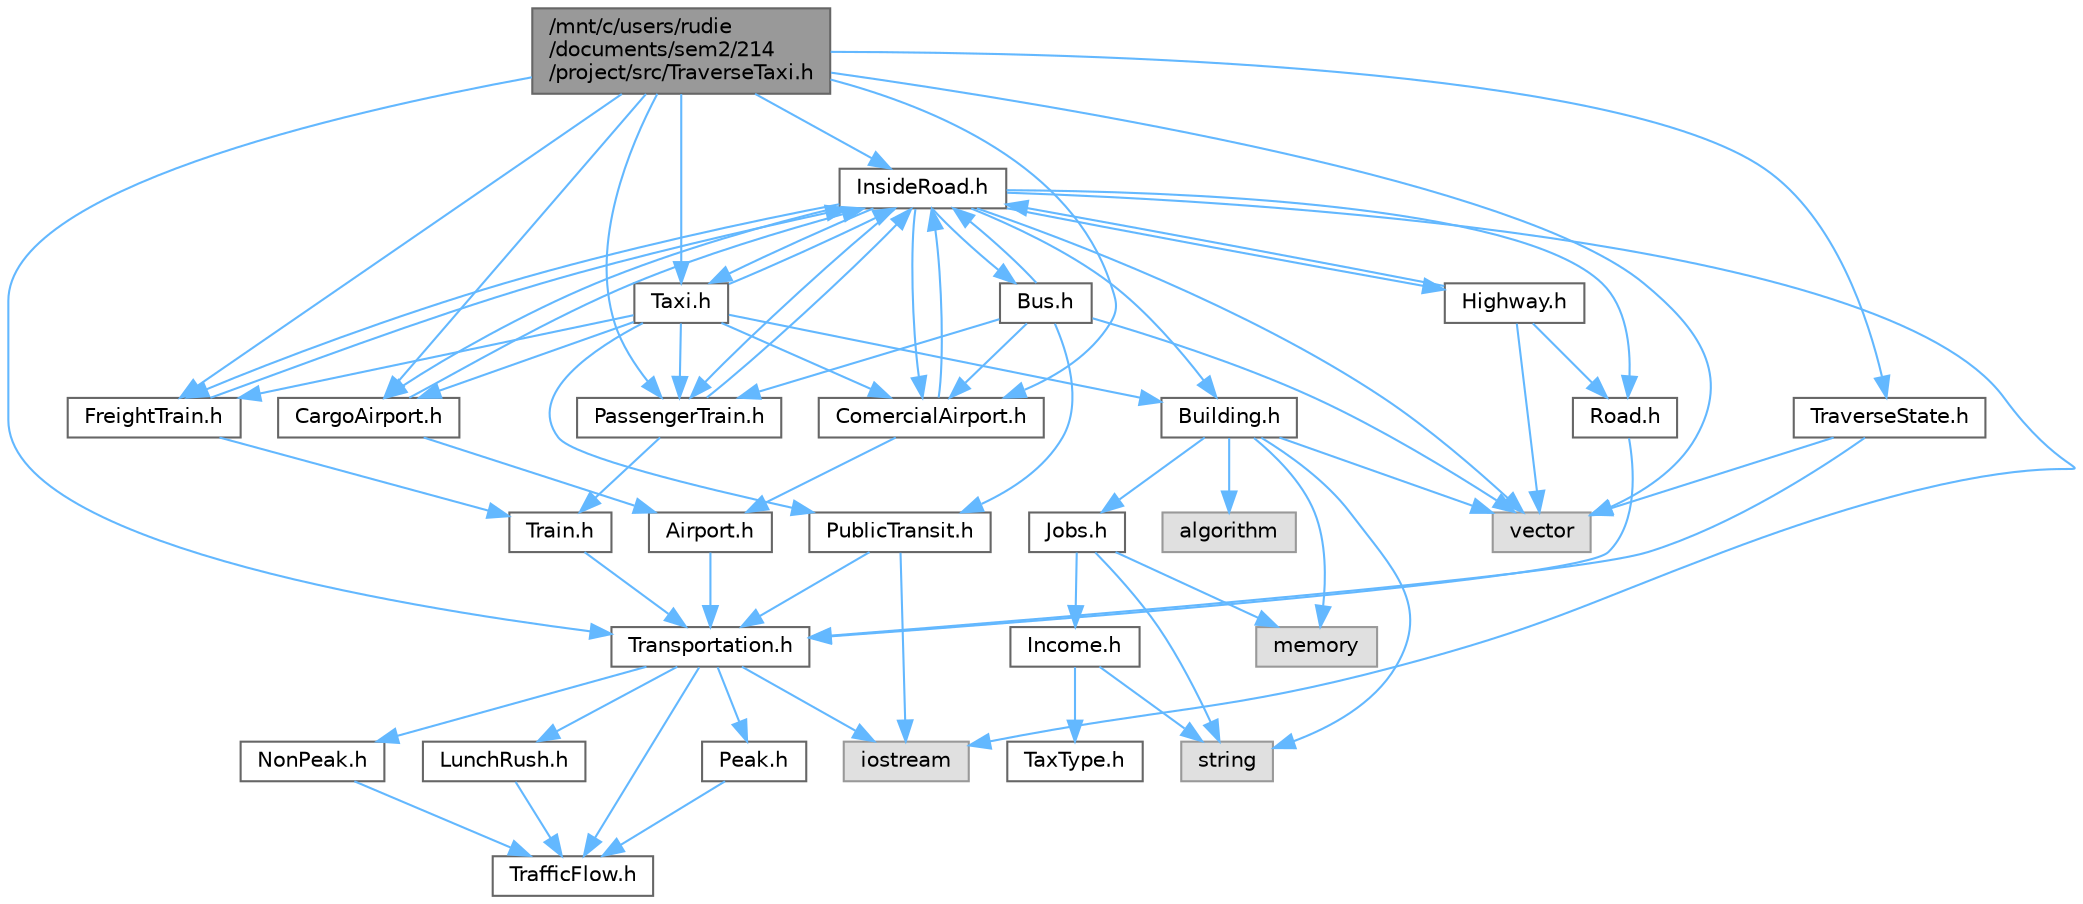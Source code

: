 digraph "/mnt/c/users/rudie/documents/sem2/214/project/src/TraverseTaxi.h"
{
 // LATEX_PDF_SIZE
  bgcolor="transparent";
  edge [fontname=Helvetica,fontsize=10,labelfontname=Helvetica,labelfontsize=10];
  node [fontname=Helvetica,fontsize=10,shape=box,height=0.2,width=0.4];
  Node1 [id="Node000001",label="/mnt/c/users/rudie\l/documents/sem2/214\l/project/src/TraverseTaxi.h",height=0.2,width=0.4,color="gray40", fillcolor="grey60", style="filled", fontcolor="black",tooltip="Header file for the TraverseTaxi class."];
  Node1 -> Node2 [id="edge69_Node000001_Node000002",color="steelblue1",style="solid",tooltip=" "];
  Node2 [id="Node000002",label="vector",height=0.2,width=0.4,color="grey60", fillcolor="#E0E0E0", style="filled",tooltip=" "];
  Node1 -> Node3 [id="edge70_Node000001_Node000003",color="steelblue1",style="solid",tooltip=" "];
  Node3 [id="Node000003",label="TraverseState.h",height=0.2,width=0.4,color="grey40", fillcolor="white", style="filled",URL="$TraverseState_8h.html",tooltip="Defines the TraverseState class and its interface for traversing through Transportation elements."];
  Node3 -> Node2 [id="edge71_Node000003_Node000002",color="steelblue1",style="solid",tooltip=" "];
  Node3 -> Node4 [id="edge72_Node000003_Node000004",color="steelblue1",style="solid",tooltip=" "];
  Node4 [id="Node000004",label="Transportation.h",height=0.2,width=0.4,color="grey40", fillcolor="white", style="filled",URL="$Transportation_8h.html",tooltip="Header file for the Transportation class."];
  Node4 -> Node5 [id="edge73_Node000004_Node000005",color="steelblue1",style="solid",tooltip=" "];
  Node5 [id="Node000005",label="iostream",height=0.2,width=0.4,color="grey60", fillcolor="#E0E0E0", style="filled",tooltip=" "];
  Node4 -> Node6 [id="edge74_Node000004_Node000006",color="steelblue1",style="solid",tooltip=" "];
  Node6 [id="Node000006",label="TrafficFlow.h",height=0.2,width=0.4,color="grey40", fillcolor="white", style="filled",URL="$TrafficFlow_8h.html",tooltip="Defines the TrafficFlow interface for traffic flow measurement."];
  Node4 -> Node7 [id="edge75_Node000004_Node000007",color="steelblue1",style="solid",tooltip=" "];
  Node7 [id="Node000007",label="Peak.h",height=0.2,width=0.4,color="grey40", fillcolor="white", style="filled",URL="$Peak_8h.html",tooltip="Header file for the Peak class, which inherits from TrafficFlow."];
  Node7 -> Node6 [id="edge76_Node000007_Node000006",color="steelblue1",style="solid",tooltip=" "];
  Node4 -> Node8 [id="edge77_Node000004_Node000008",color="steelblue1",style="solid",tooltip=" "];
  Node8 [id="Node000008",label="NonPeak.h",height=0.2,width=0.4,color="grey40", fillcolor="white", style="filled",URL="$NonPeak_8h.html",tooltip="Header file for the NonPeak class."];
  Node8 -> Node6 [id="edge78_Node000008_Node000006",color="steelblue1",style="solid",tooltip=" "];
  Node4 -> Node9 [id="edge79_Node000004_Node000009",color="steelblue1",style="solid",tooltip=" "];
  Node9 [id="Node000009",label="LunchRush.h",height=0.2,width=0.4,color="grey40", fillcolor="white", style="filled",URL="$LunchRush_8h.html",tooltip="Header file for the LunchRush class."];
  Node9 -> Node6 [id="edge80_Node000009_Node000006",color="steelblue1",style="solid",tooltip=" "];
  Node1 -> Node4 [id="edge81_Node000001_Node000004",color="steelblue1",style="solid",tooltip=" "];
  Node1 -> Node10 [id="edge82_Node000001_Node000010",color="steelblue1",style="solid",tooltip=" "];
  Node10 [id="Node000010",label="InsideRoad.h",height=0.2,width=0.4,color="grey40", fillcolor="white", style="filled",URL="$InsideRoad_8h.html",tooltip="Header file for the InsideRoad class."];
  Node10 -> Node2 [id="edge83_Node000010_Node000002",color="steelblue1",style="solid",tooltip=" "];
  Node10 -> Node5 [id="edge84_Node000010_Node000005",color="steelblue1",style="solid",tooltip=" "];
  Node10 -> Node11 [id="edge85_Node000010_Node000011",color="steelblue1",style="solid",tooltip=" "];
  Node11 [id="Node000011",label="Road.h",height=0.2,width=0.4,color="grey40", fillcolor="white", style="filled",URL="$Road_8h.html",tooltip="Defines the Road class which inherits from the Transportation class."];
  Node11 -> Node4 [id="edge86_Node000011_Node000004",color="steelblue1",style="solid",tooltip=" "];
  Node10 -> Node12 [id="edge87_Node000010_Node000012",color="steelblue1",style="solid",tooltip=" "];
  Node12 [id="Node000012",label="Highway.h",height=0.2,width=0.4,color="grey40", fillcolor="white", style="filled",URL="$Highway_8h.html",tooltip="Header file for the Highway class."];
  Node12 -> Node2 [id="edge88_Node000012_Node000002",color="steelblue1",style="solid",tooltip=" "];
  Node12 -> Node11 [id="edge89_Node000012_Node000011",color="steelblue1",style="solid",tooltip=" "];
  Node12 -> Node10 [id="edge90_Node000012_Node000010",color="steelblue1",style="solid",tooltip=" "];
  Node10 -> Node13 [id="edge91_Node000010_Node000013",color="steelblue1",style="solid",tooltip=" "];
  Node13 [id="Node000013",label="Bus.h",height=0.2,width=0.4,color="grey40", fillcolor="white", style="filled",URL="$Bus_8h.html",tooltip="Header file for the Bus class."];
  Node13 -> Node2 [id="edge92_Node000013_Node000002",color="steelblue1",style="solid",tooltip=" "];
  Node13 -> Node14 [id="edge93_Node000013_Node000014",color="steelblue1",style="solid",tooltip=" "];
  Node14 [id="Node000014",label="PublicTransit.h",height=0.2,width=0.4,color="grey40", fillcolor="white", style="filled",URL="$PublicTransit_8h.html",tooltip="Header file for the PublicTransit class."];
  Node14 -> Node5 [id="edge94_Node000014_Node000005",color="steelblue1",style="solid",tooltip=" "];
  Node14 -> Node4 [id="edge95_Node000014_Node000004",color="steelblue1",style="solid",tooltip=" "];
  Node13 -> Node10 [id="edge96_Node000013_Node000010",color="steelblue1",style="solid",tooltip=" "];
  Node13 -> Node15 [id="edge97_Node000013_Node000015",color="steelblue1",style="solid",tooltip=" "];
  Node15 [id="Node000015",label="ComercialAirport.h",height=0.2,width=0.4,color="grey40", fillcolor="white", style="filled",URL="$ComercialAirport_8h.html",tooltip="Defines the ComercialAirport class which inherits from the Airport class."];
  Node15 -> Node16 [id="edge98_Node000015_Node000016",color="steelblue1",style="solid",tooltip=" "];
  Node16 [id="Node000016",label="Airport.h",height=0.2,width=0.4,color="grey40", fillcolor="white", style="filled",URL="$Airport_8h.html",tooltip="Defines the Airport class which inherits from the Transportation class."];
  Node16 -> Node4 [id="edge99_Node000016_Node000004",color="steelblue1",style="solid",tooltip=" "];
  Node15 -> Node10 [id="edge100_Node000015_Node000010",color="steelblue1",style="solid",tooltip=" "];
  Node13 -> Node17 [id="edge101_Node000013_Node000017",color="steelblue1",style="solid",tooltip=" "];
  Node17 [id="Node000017",label="PassengerTrain.h",height=0.2,width=0.4,color="grey40", fillcolor="white", style="filled",URL="$PassengerTrain_8h.html",tooltip="Header file for the PassengerTrain class."];
  Node17 -> Node18 [id="edge102_Node000017_Node000018",color="steelblue1",style="solid",tooltip=" "];
  Node18 [id="Node000018",label="Train.h",height=0.2,width=0.4,color="grey40", fillcolor="white", style="filled",URL="$Train_8h.html",tooltip="Header file for the Train class."];
  Node18 -> Node4 [id="edge103_Node000018_Node000004",color="steelblue1",style="solid",tooltip=" "];
  Node17 -> Node10 [id="edge104_Node000017_Node000010",color="steelblue1",style="solid",tooltip=" "];
  Node10 -> Node19 [id="edge105_Node000010_Node000019",color="steelblue1",style="solid",tooltip=" "];
  Node19 [id="Node000019",label="Taxi.h",height=0.2,width=0.4,color="grey40", fillcolor="white", style="filled",URL="$Taxi_8h.html",tooltip="Header file for the Taxi class, which represents a taxi in a public transit system."];
  Node19 -> Node14 [id="edge106_Node000019_Node000014",color="steelblue1",style="solid",tooltip=" "];
  Node19 -> Node10 [id="edge107_Node000019_Node000010",color="steelblue1",style="solid",tooltip=" "];
  Node19 -> Node15 [id="edge108_Node000019_Node000015",color="steelblue1",style="solid",tooltip=" "];
  Node19 -> Node20 [id="edge109_Node000019_Node000020",color="steelblue1",style="solid",tooltip=" "];
  Node20 [id="Node000020",label="CargoAirport.h",height=0.2,width=0.4,color="grey40", fillcolor="white", style="filled",URL="$CargoAirport_8h.html",tooltip="Header file for the CargoAirport class."];
  Node20 -> Node16 [id="edge110_Node000020_Node000016",color="steelblue1",style="solid",tooltip=" "];
  Node20 -> Node10 [id="edge111_Node000020_Node000010",color="steelblue1",style="solid",tooltip=" "];
  Node19 -> Node21 [id="edge112_Node000019_Node000021",color="steelblue1",style="solid",tooltip=" "];
  Node21 [id="Node000021",label="FreightTrain.h",height=0.2,width=0.4,color="grey40", fillcolor="white", style="filled",URL="$FreightTrain_8h.html",tooltip="Header file for the FreightTrain class."];
  Node21 -> Node18 [id="edge113_Node000021_Node000018",color="steelblue1",style="solid",tooltip=" "];
  Node21 -> Node10 [id="edge114_Node000021_Node000010",color="steelblue1",style="solid",tooltip=" "];
  Node19 -> Node17 [id="edge115_Node000019_Node000017",color="steelblue1",style="solid",tooltip=" "];
  Node19 -> Node22 [id="edge116_Node000019_Node000022",color="steelblue1",style="solid",tooltip=" "];
  Node22 [id="Node000022",label="Building.h",height=0.2,width=0.4,color="grey40", fillcolor="white", style="filled",URL="$Building_8h.html",tooltip="Definition of the Building class."];
  Node22 -> Node23 [id="edge117_Node000022_Node000023",color="steelblue1",style="solid",tooltip=" "];
  Node23 [id="Node000023",label="string",height=0.2,width=0.4,color="grey60", fillcolor="#E0E0E0", style="filled",tooltip=" "];
  Node22 -> Node2 [id="edge118_Node000022_Node000002",color="steelblue1",style="solid",tooltip=" "];
  Node22 -> Node24 [id="edge119_Node000022_Node000024",color="steelblue1",style="solid",tooltip=" "];
  Node24 [id="Node000024",label="memory",height=0.2,width=0.4,color="grey60", fillcolor="#E0E0E0", style="filled",tooltip=" "];
  Node22 -> Node25 [id="edge120_Node000022_Node000025",color="steelblue1",style="solid",tooltip=" "];
  Node25 [id="Node000025",label="algorithm",height=0.2,width=0.4,color="grey60", fillcolor="#E0E0E0", style="filled",tooltip=" "];
  Node22 -> Node26 [id="edge121_Node000022_Node000026",color="steelblue1",style="solid",tooltip=" "];
  Node26 [id="Node000026",label="Jobs.h",height=0.2,width=0.4,color="grey40", fillcolor="white", style="filled",URL="$Jobs_8h.html",tooltip="Definition of the Jobs class."];
  Node26 -> Node24 [id="edge122_Node000026_Node000024",color="steelblue1",style="solid",tooltip=" "];
  Node26 -> Node27 [id="edge123_Node000026_Node000027",color="steelblue1",style="solid",tooltip=" "];
  Node27 [id="Node000027",label="Income.h",height=0.2,width=0.4,color="grey40", fillcolor="white", style="filled",URL="$Income_8h.html",tooltip="Definition of the Income class."];
  Node27 -> Node28 [id="edge124_Node000027_Node000028",color="steelblue1",style="solid",tooltip=" "];
  Node28 [id="Node000028",label="TaxType.h",height=0.2,width=0.4,color="grey40", fillcolor="white", style="filled",URL="$TaxType_8h_source.html",tooltip=" "];
  Node27 -> Node23 [id="edge125_Node000027_Node000023",color="steelblue1",style="solid",tooltip=" "];
  Node26 -> Node23 [id="edge126_Node000026_Node000023",color="steelblue1",style="solid",tooltip=" "];
  Node10 -> Node15 [id="edge127_Node000010_Node000015",color="steelblue1",style="solid",tooltip=" "];
  Node10 -> Node20 [id="edge128_Node000010_Node000020",color="steelblue1",style="solid",tooltip=" "];
  Node10 -> Node17 [id="edge129_Node000010_Node000017",color="steelblue1",style="solid",tooltip=" "];
  Node10 -> Node21 [id="edge130_Node000010_Node000021",color="steelblue1",style="solid",tooltip=" "];
  Node10 -> Node22 [id="edge131_Node000010_Node000022",color="steelblue1",style="solid",tooltip=" "];
  Node1 -> Node15 [id="edge132_Node000001_Node000015",color="steelblue1",style="solid",tooltip=" "];
  Node1 -> Node20 [id="edge133_Node000001_Node000020",color="steelblue1",style="solid",tooltip=" "];
  Node1 -> Node17 [id="edge134_Node000001_Node000017",color="steelblue1",style="solid",tooltip=" "];
  Node1 -> Node21 [id="edge135_Node000001_Node000021",color="steelblue1",style="solid",tooltip=" "];
  Node1 -> Node19 [id="edge136_Node000001_Node000019",color="steelblue1",style="solid",tooltip=" "];
}
